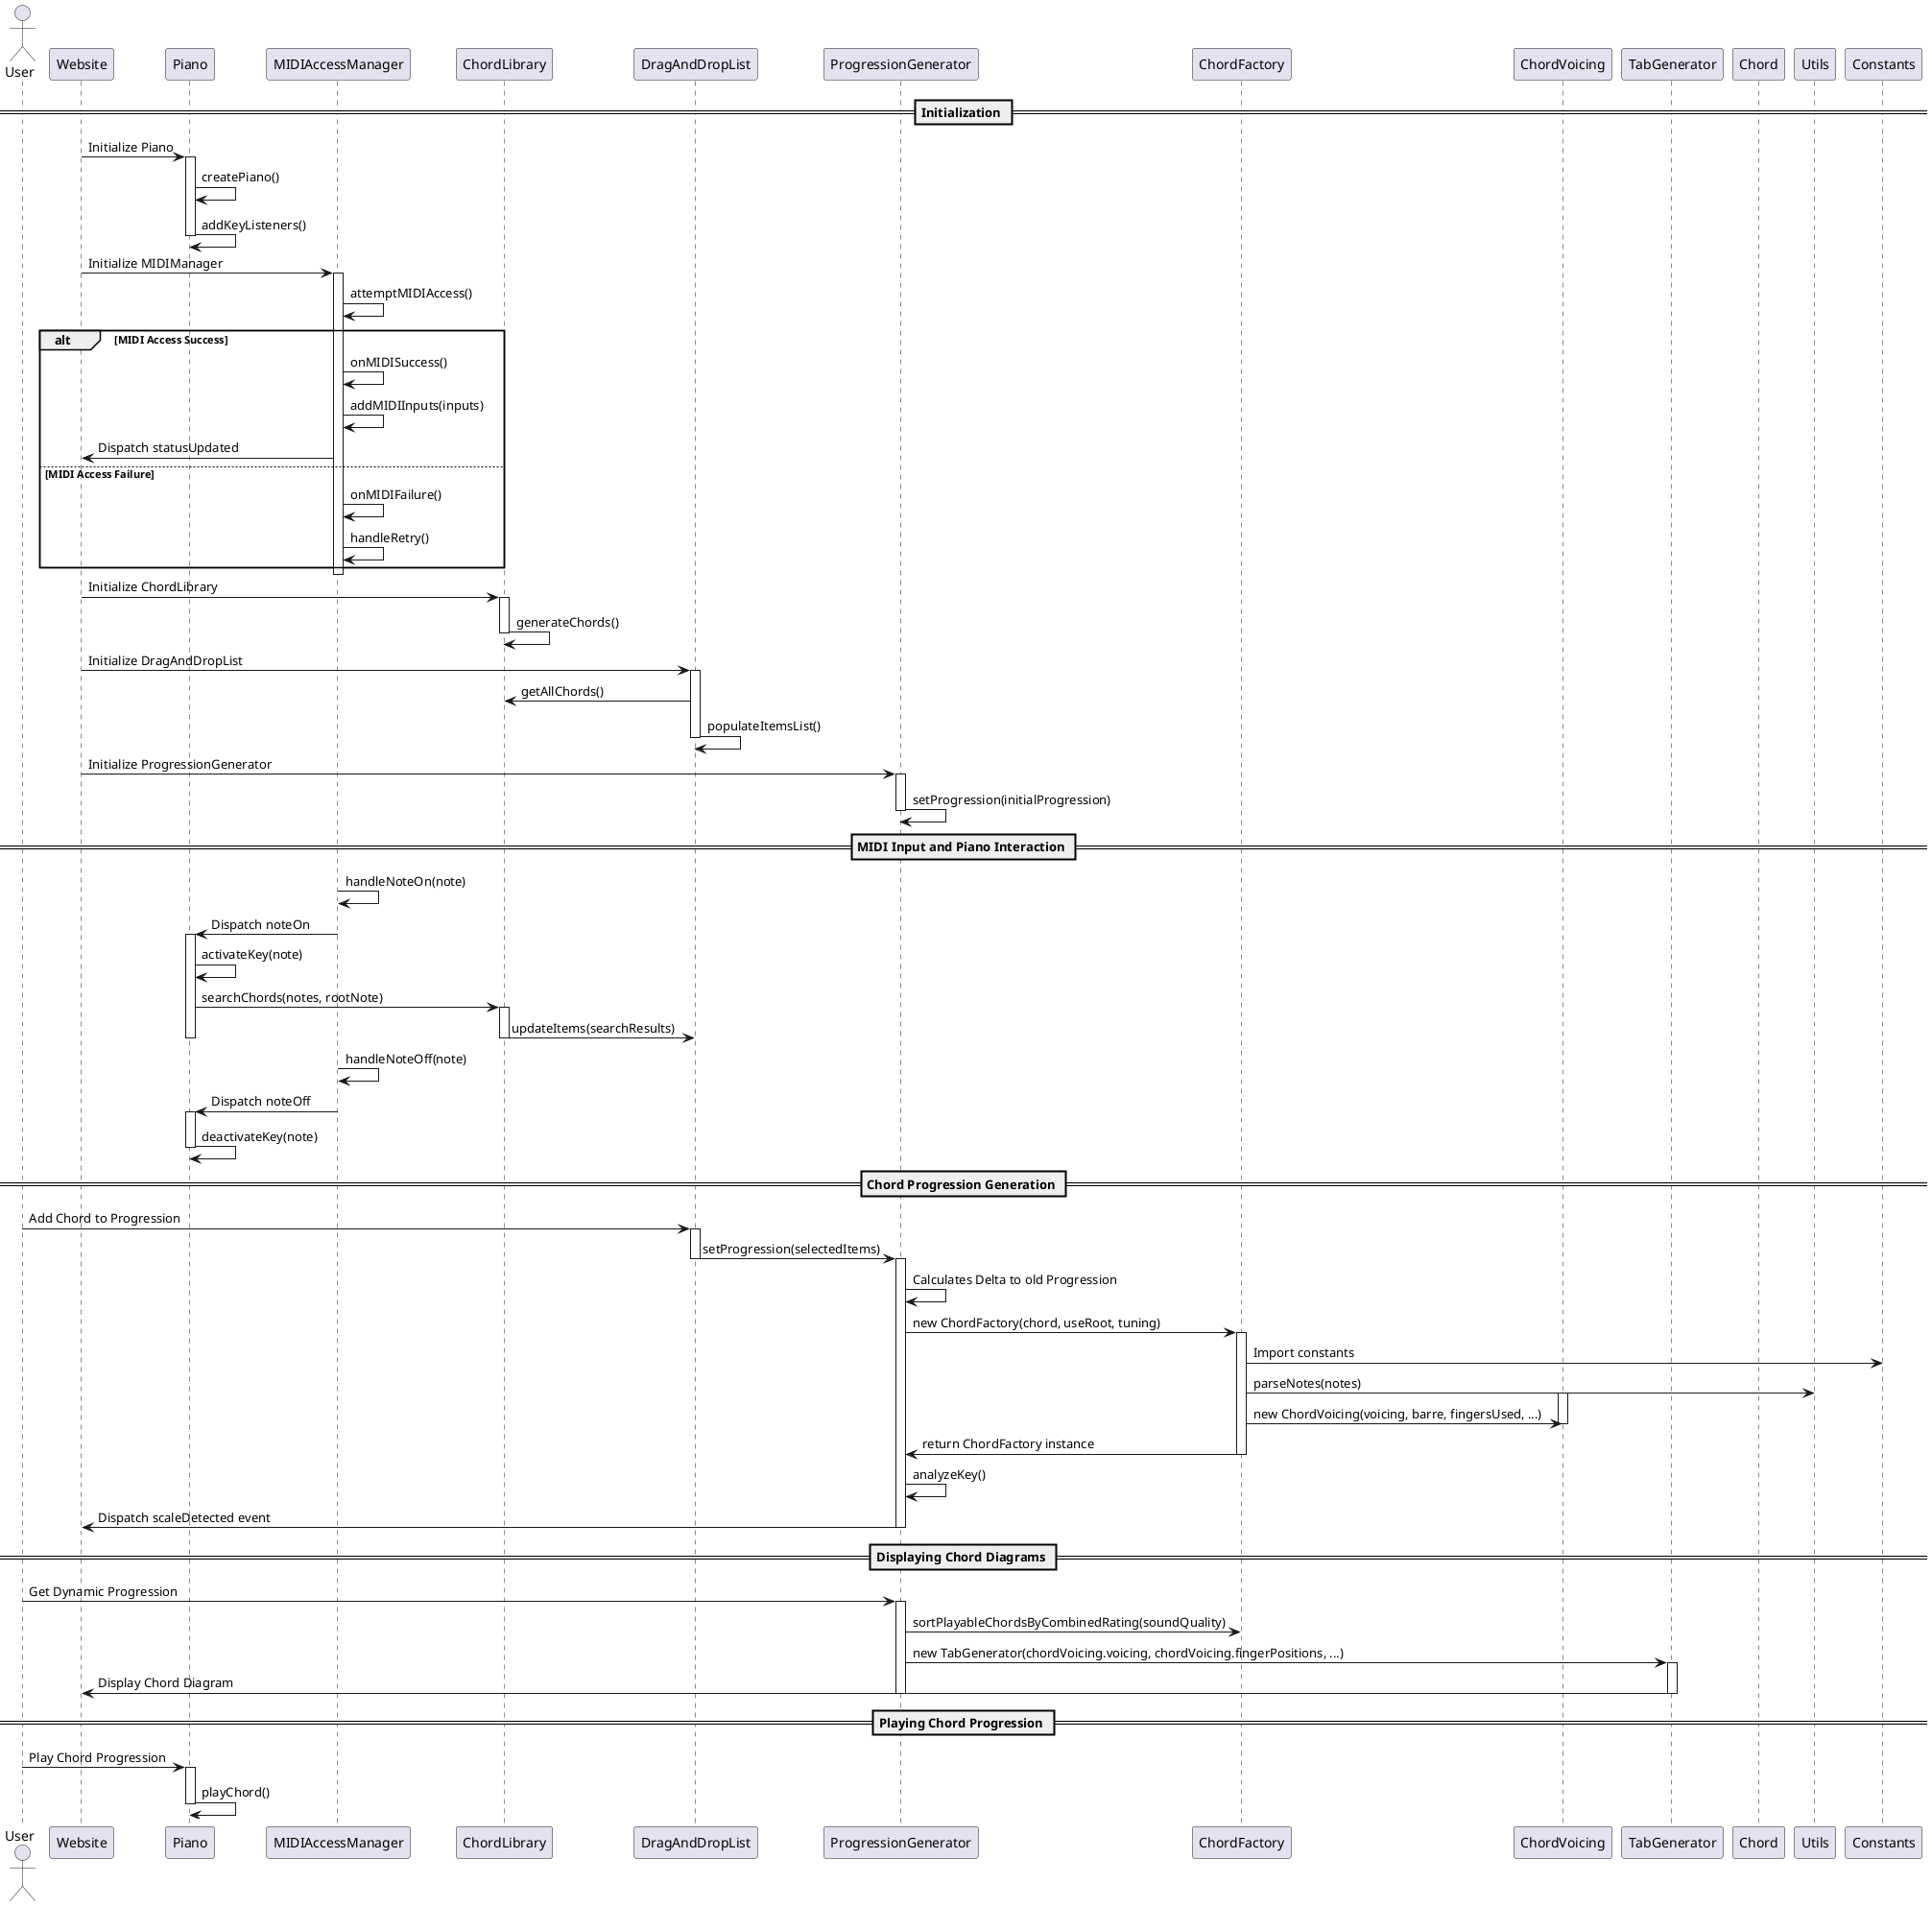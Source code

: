 @startuml

actor User

participant "Website" as Website
participant "Piano" as Piano
participant "MIDIAccessManager" as MIDIManager
participant "ChordLibrary" as ChordLib
participant "DragAndDropList" as DragDrop
participant "ProgressionGenerator" as ProgGen
participant "ChordFactory" as ChordFact
participant "ChordVoicing" as ChordVoice
participant "TabGenerator" as TabGen
participant "Chord" as Chord
participant "Utils" as Utils
participant "Constants" as Constants


== Initialization ==
Website -> Piano: Initialize Piano
activate Piano
Piano -> Piano: createPiano()
Piano -> Piano: addKeyListeners()
deactivate Piano

Website -> MIDIManager: Initialize MIDIManager
activate MIDIManager
MIDIManager -> MIDIManager: attemptMIDIAccess()
alt MIDI Access Success
    MIDIManager -> MIDIManager: onMIDISuccess()
    MIDIManager -> MIDIManager: addMIDIInputs(inputs)
    MIDIManager -> Website: Dispatch statusUpdated
else MIDI Access Failure
    MIDIManager -> MIDIManager: onMIDIFailure()
    MIDIManager -> MIDIManager: handleRetry()
end
deactivate MIDIManager

Website -> ChordLib: Initialize ChordLibrary
activate ChordLib
ChordLib -> ChordLib: generateChords()
deactivate ChordLib

Website -> DragDrop: Initialize DragAndDropList
activate DragDrop
DragDrop -> ChordLib: getAllChords()
DragDrop -> DragDrop: populateItemsList()
deactivate DragDrop

Website -> ProgGen: Initialize ProgressionGenerator
activate ProgGen
ProgGen -> ProgGen: setProgression(initialProgression)
deactivate ProgGen

== MIDI Input and Piano Interaction ==
MIDIManager -> MIDIManager: handleNoteOn(note)
MIDIManager -> Piano: Dispatch noteOn
activate Piano
Piano -> Piano: activateKey(note)
Piano -> ChordLib: searchChords(notes, rootNote)
activate ChordLib
ChordLib -> DragDrop: updateItems(searchResults)
deactivate ChordLib
deactivate Piano

MIDIManager -> MIDIManager: handleNoteOff(note)
MIDIManager -> Piano: Dispatch noteOff
activate Piano
Piano -> Piano: deactivateKey(note)
deactivate Piano

== Chord Progression Generation ==
User -> DragDrop: Add Chord to Progression
activate DragDrop
DragDrop -> ProgGen: setProgression(selectedItems)
deactivate DragDrop

activate ProgGen
ProgGen -> ProgGen: Calculates Delta to old Progression
ProgGen -> ChordFact: new ChordFactory(chord, useRoot, tuning)
activate ChordFact
ChordFact -> Constants: Import constants
ChordFact -> Utils: parseNotes(notes)
activate ChordVoice
ChordFact -> ChordVoice: new ChordVoicing(voicing, barre, fingersUsed, ...)
deactivate ChordVoice
ChordFact -> ProgGen: return ChordFactory instance
deactivate ChordFact

ProgGen -> ProgGen: analyzeKey()
ProgGen -> Website: Dispatch scaleDetected event
deactivate ProgGen

== Displaying Chord Diagrams ==
User -> ProgGen: Get Dynamic Progression
activate ProgGen
ProgGen -> ChordFact: sortPlayableChordsByCombinedRating(soundQuality)
ProgGen -> TabGen: new TabGenerator(chordVoicing.voicing, chordVoicing.fingerPositions, ...)
activate TabGen
TabGen -> Website: Display Chord Diagram
deactivate TabGen
deactivate ProgGen

== Playing Chord Progression ==
User -> Piano: Play Chord Progression
activate Piano
Piano -> Piano: playChord()
deactivate Piano

@enduml
